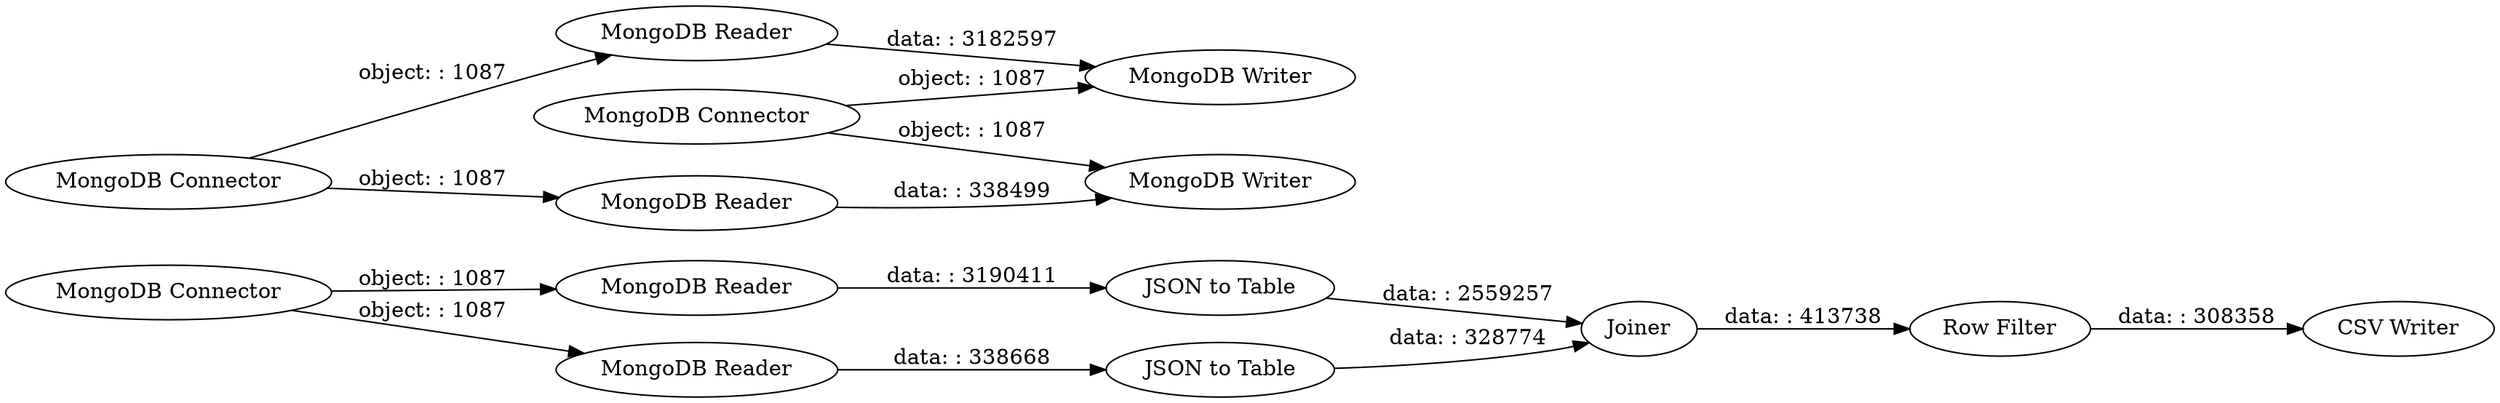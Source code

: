 digraph {
	"7698611931868562849_13" [label=Joiner]
	"7698611931868562849_19" [label="CSV Writer"]
	"7698611931868562849_9" [label="MongoDB Reader"]
	"7698611931868562849_8" [label="MongoDB Connector"]
	"7698611931868562849_18" [label="Row Filter"]
	"7698611931868562849_12" [label="JSON to Table"]
	"7698611931868562849_4" [label="MongoDB Connector"]
	"7698611931868562849_2" [label="MongoDB Reader"]
	"7698611931868562849_10" [label="MongoDB Reader"]
	"7698611931868562849_11" [label="JSON to Table"]
	"7698611931868562849_6" [label="MongoDB Writer"]
	"7698611931868562849_7" [label="MongoDB Writer"]
	"7698611931868562849_1" [label="MongoDB Connector"]
	"7698611931868562849_5" [label="MongoDB Reader"]
	"7698611931868562849_8" -> "7698611931868562849_9" [label="object: : 1087"]
	"7698611931868562849_11" -> "7698611931868562849_13" [label="data: : 2559257"]
	"7698611931868562849_2" -> "7698611931868562849_6" [label="data: : 3182597"]
	"7698611931868562849_4" -> "7698611931868562849_7" [label="object: : 1087"]
	"7698611931868562849_8" -> "7698611931868562849_10" [label="object: : 1087"]
	"7698611931868562849_4" -> "7698611931868562849_6" [label="object: : 1087"]
	"7698611931868562849_13" -> "7698611931868562849_18" [label="data: : 413738"]
	"7698611931868562849_12" -> "7698611931868562849_13" [label="data: : 328774"]
	"7698611931868562849_9" -> "7698611931868562849_11" [label="data: : 3190411"]
	"7698611931868562849_18" -> "7698611931868562849_19" [label="data: : 308358"]
	"7698611931868562849_1" -> "7698611931868562849_5" [label="object: : 1087"]
	"7698611931868562849_5" -> "7698611931868562849_7" [label="data: : 338499"]
	"7698611931868562849_10" -> "7698611931868562849_12" [label="data: : 338668"]
	"7698611931868562849_1" -> "7698611931868562849_2" [label="object: : 1087"]
	rankdir=LR
}
